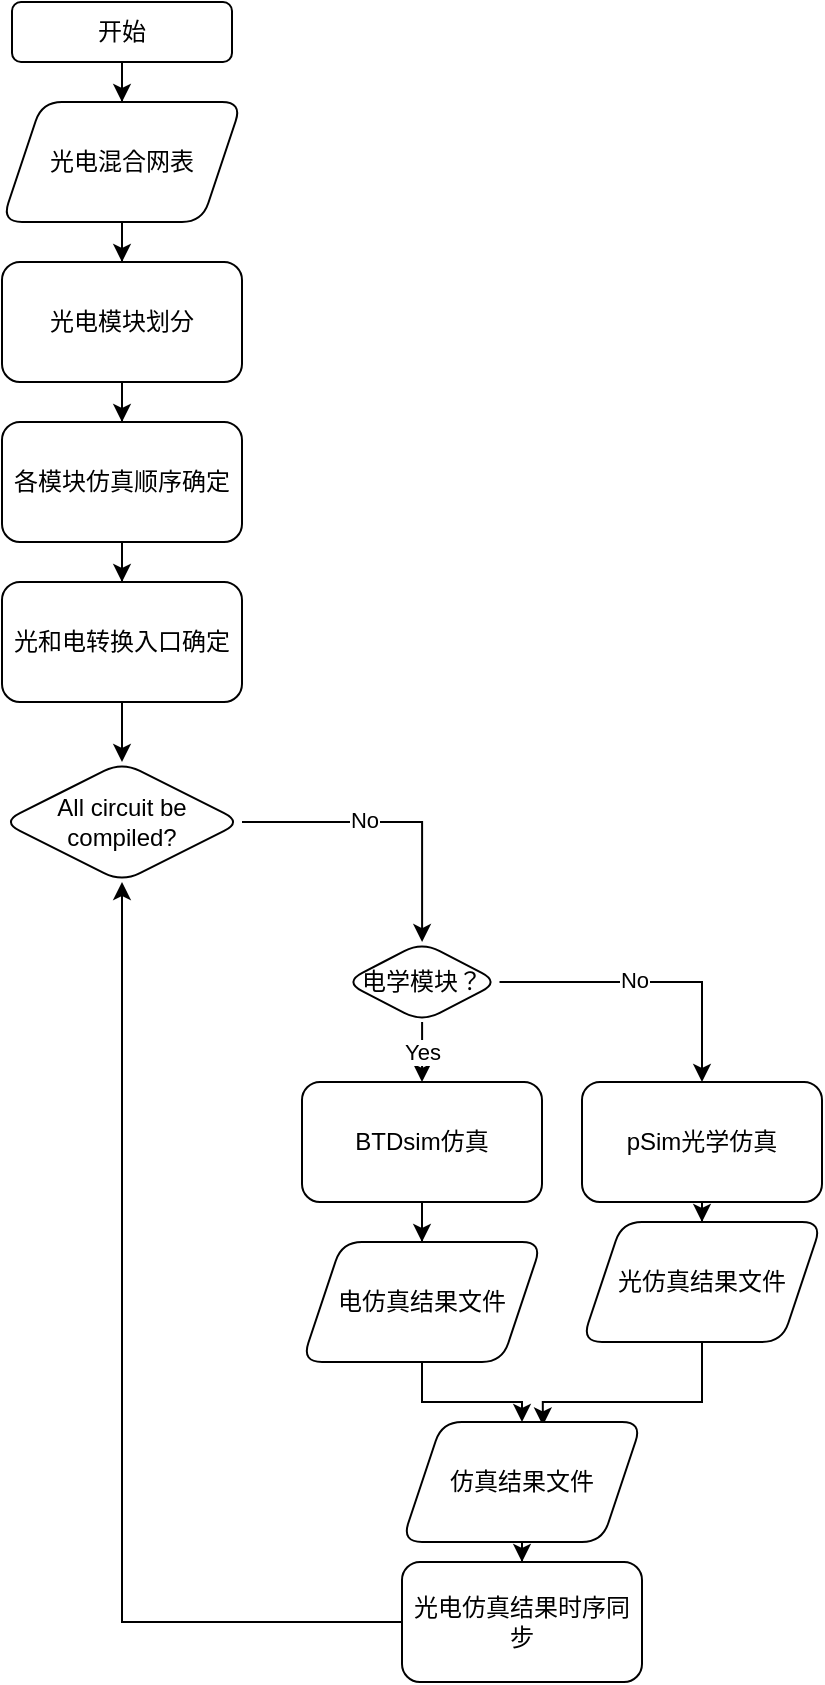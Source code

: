 <mxfile version="20.6.0" type="github">
  <diagram id="C5RBs43oDa-KdzZeNtuy" name="Page-1">
    <mxGraphModel dx="1017" dy="917" grid="1" gridSize="10" guides="1" tooltips="1" connect="1" arrows="1" fold="1" page="1" pageScale="1" pageWidth="827" pageHeight="1169" math="0" shadow="0">
      <root>
        <mxCell id="WIyWlLk6GJQsqaUBKTNV-0" />
        <mxCell id="WIyWlLk6GJQsqaUBKTNV-1" parent="WIyWlLk6GJQsqaUBKTNV-0" />
        <mxCell id="McaCAcof2hRRueGIzk1--2" value="" style="edgeStyle=orthogonalEdgeStyle;rounded=0;orthogonalLoop=1;jettySize=auto;html=1;" edge="1" parent="WIyWlLk6GJQsqaUBKTNV-1" source="McaCAcof2hRRueGIzk1--0" target="McaCAcof2hRRueGIzk1--1">
          <mxGeometry relative="1" as="geometry" />
        </mxCell>
        <mxCell id="McaCAcof2hRRueGIzk1--0" value="开始" style="rounded=1;whiteSpace=wrap;html=1;" vertex="1" parent="WIyWlLk6GJQsqaUBKTNV-1">
          <mxGeometry x="290" y="30" width="110" height="30" as="geometry" />
        </mxCell>
        <mxCell id="McaCAcof2hRRueGIzk1--4" value="" style="edgeStyle=orthogonalEdgeStyle;rounded=0;orthogonalLoop=1;jettySize=auto;html=1;" edge="1" parent="WIyWlLk6GJQsqaUBKTNV-1" source="McaCAcof2hRRueGIzk1--1" target="McaCAcof2hRRueGIzk1--3">
          <mxGeometry relative="1" as="geometry" />
        </mxCell>
        <mxCell id="McaCAcof2hRRueGIzk1--1" value="光电混合网表" style="shape=parallelogram;perimeter=parallelogramPerimeter;whiteSpace=wrap;html=1;fixedSize=1;rounded=1;" vertex="1" parent="WIyWlLk6GJQsqaUBKTNV-1">
          <mxGeometry x="285" y="80" width="120" height="60" as="geometry" />
        </mxCell>
        <mxCell id="McaCAcof2hRRueGIzk1--6" value="" style="edgeStyle=orthogonalEdgeStyle;rounded=0;orthogonalLoop=1;jettySize=auto;html=1;" edge="1" parent="WIyWlLk6GJQsqaUBKTNV-1" source="McaCAcof2hRRueGIzk1--3" target="McaCAcof2hRRueGIzk1--5">
          <mxGeometry relative="1" as="geometry" />
        </mxCell>
        <mxCell id="McaCAcof2hRRueGIzk1--3" value="光电模块划分" style="whiteSpace=wrap;html=1;rounded=1;" vertex="1" parent="WIyWlLk6GJQsqaUBKTNV-1">
          <mxGeometry x="285" y="160" width="120" height="60" as="geometry" />
        </mxCell>
        <mxCell id="McaCAcof2hRRueGIzk1--8" value="" style="edgeStyle=orthogonalEdgeStyle;rounded=0;orthogonalLoop=1;jettySize=auto;html=1;" edge="1" parent="WIyWlLk6GJQsqaUBKTNV-1" source="McaCAcof2hRRueGIzk1--5" target="McaCAcof2hRRueGIzk1--7">
          <mxGeometry relative="1" as="geometry" />
        </mxCell>
        <mxCell id="McaCAcof2hRRueGIzk1--5" value="各模块仿真顺序确定" style="whiteSpace=wrap;html=1;rounded=1;" vertex="1" parent="WIyWlLk6GJQsqaUBKTNV-1">
          <mxGeometry x="285" y="240" width="120" height="60" as="geometry" />
        </mxCell>
        <mxCell id="McaCAcof2hRRueGIzk1--10" value="" style="edgeStyle=orthogonalEdgeStyle;rounded=0;orthogonalLoop=1;jettySize=auto;html=1;entryX=0.5;entryY=0;entryDx=0;entryDy=0;" edge="1" parent="WIyWlLk6GJQsqaUBKTNV-1" source="McaCAcof2hRRueGIzk1--7" target="McaCAcof2hRRueGIzk1--9">
          <mxGeometry relative="1" as="geometry" />
        </mxCell>
        <mxCell id="McaCAcof2hRRueGIzk1--7" value="光和电转换入口确定" style="whiteSpace=wrap;html=1;rounded=1;" vertex="1" parent="WIyWlLk6GJQsqaUBKTNV-1">
          <mxGeometry x="285" y="320" width="120" height="60" as="geometry" />
        </mxCell>
        <mxCell id="McaCAcof2hRRueGIzk1--12" value="" style="edgeStyle=orthogonalEdgeStyle;rounded=0;orthogonalLoop=1;jettySize=auto;html=1;exitX=1;exitY=0.5;exitDx=0;exitDy=0;" edge="1" parent="WIyWlLk6GJQsqaUBKTNV-1" source="McaCAcof2hRRueGIzk1--9" target="McaCAcof2hRRueGIzk1--11">
          <mxGeometry relative="1" as="geometry" />
        </mxCell>
        <mxCell id="McaCAcof2hRRueGIzk1--13" value="No" style="edgeLabel;html=1;align=center;verticalAlign=middle;resizable=0;points=[];" vertex="1" connectable="0" parent="McaCAcof2hRRueGIzk1--12">
          <mxGeometry x="-0.189" y="1" relative="1" as="geometry">
            <mxPoint as="offset" />
          </mxGeometry>
        </mxCell>
        <mxCell id="McaCAcof2hRRueGIzk1--9" value="All circuit be compiled?" style="rhombus;whiteSpace=wrap;html=1;rounded=1;" vertex="1" parent="WIyWlLk6GJQsqaUBKTNV-1">
          <mxGeometry x="285" y="410" width="120" height="60" as="geometry" />
        </mxCell>
        <mxCell id="McaCAcof2hRRueGIzk1--15" value="Yes" style="edgeStyle=orthogonalEdgeStyle;rounded=0;orthogonalLoop=1;jettySize=auto;html=1;" edge="1" parent="WIyWlLk6GJQsqaUBKTNV-1" source="McaCAcof2hRRueGIzk1--11" target="McaCAcof2hRRueGIzk1--14">
          <mxGeometry relative="1" as="geometry" />
        </mxCell>
        <mxCell id="McaCAcof2hRRueGIzk1--17" value="" style="edgeStyle=orthogonalEdgeStyle;rounded=0;orthogonalLoop=1;jettySize=auto;html=1;" edge="1" parent="WIyWlLk6GJQsqaUBKTNV-1" source="McaCAcof2hRRueGIzk1--11" target="McaCAcof2hRRueGIzk1--16">
          <mxGeometry relative="1" as="geometry">
            <Array as="points">
              <mxPoint x="635" y="520" />
            </Array>
          </mxGeometry>
        </mxCell>
        <mxCell id="McaCAcof2hRRueGIzk1--32" value="No" style="edgeLabel;html=1;align=center;verticalAlign=middle;resizable=0;points=[];" vertex="1" connectable="0" parent="McaCAcof2hRRueGIzk1--17">
          <mxGeometry x="-0.117" y="1" relative="1" as="geometry">
            <mxPoint as="offset" />
          </mxGeometry>
        </mxCell>
        <mxCell id="McaCAcof2hRRueGIzk1--11" value="电学模块？" style="rhombus;whiteSpace=wrap;html=1;rounded=1;" vertex="1" parent="WIyWlLk6GJQsqaUBKTNV-1">
          <mxGeometry x="456.25" y="500" width="77.5" height="40" as="geometry" />
        </mxCell>
        <mxCell id="McaCAcof2hRRueGIzk1--20" value="" style="edgeStyle=orthogonalEdgeStyle;rounded=0;orthogonalLoop=1;jettySize=auto;html=1;" edge="1" parent="WIyWlLk6GJQsqaUBKTNV-1" source="McaCAcof2hRRueGIzk1--14" target="McaCAcof2hRRueGIzk1--19">
          <mxGeometry relative="1" as="geometry" />
        </mxCell>
        <mxCell id="McaCAcof2hRRueGIzk1--14" value="BTDsim仿真" style="whiteSpace=wrap;html=1;rounded=1;" vertex="1" parent="WIyWlLk6GJQsqaUBKTNV-1">
          <mxGeometry x="435" y="570" width="120" height="60" as="geometry" />
        </mxCell>
        <mxCell id="McaCAcof2hRRueGIzk1--22" value="" style="edgeStyle=orthogonalEdgeStyle;rounded=0;orthogonalLoop=1;jettySize=auto;html=1;" edge="1" parent="WIyWlLk6GJQsqaUBKTNV-1" source="McaCAcof2hRRueGIzk1--16" target="McaCAcof2hRRueGIzk1--21">
          <mxGeometry relative="1" as="geometry" />
        </mxCell>
        <mxCell id="McaCAcof2hRRueGIzk1--16" value="pSim光学仿真" style="whiteSpace=wrap;html=1;rounded=1;" vertex="1" parent="WIyWlLk6GJQsqaUBKTNV-1">
          <mxGeometry x="575" y="570" width="120" height="60" as="geometry" />
        </mxCell>
        <mxCell id="McaCAcof2hRRueGIzk1--24" style="edgeStyle=orthogonalEdgeStyle;rounded=0;orthogonalLoop=1;jettySize=auto;html=1;" edge="1" parent="WIyWlLk6GJQsqaUBKTNV-1" source="McaCAcof2hRRueGIzk1--19" target="McaCAcof2hRRueGIzk1--23">
          <mxGeometry relative="1" as="geometry" />
        </mxCell>
        <mxCell id="McaCAcof2hRRueGIzk1--19" value="电仿真结果文件" style="shape=parallelogram;perimeter=parallelogramPerimeter;whiteSpace=wrap;html=1;fixedSize=1;rounded=1;" vertex="1" parent="WIyWlLk6GJQsqaUBKTNV-1">
          <mxGeometry x="435" y="650" width="120" height="60" as="geometry" />
        </mxCell>
        <mxCell id="McaCAcof2hRRueGIzk1--25" style="edgeStyle=orthogonalEdgeStyle;rounded=0;orthogonalLoop=1;jettySize=auto;html=1;entryX=0.587;entryY=0.029;entryDx=0;entryDy=0;entryPerimeter=0;" edge="1" parent="WIyWlLk6GJQsqaUBKTNV-1" source="McaCAcof2hRRueGIzk1--21" target="McaCAcof2hRRueGIzk1--23">
          <mxGeometry relative="1" as="geometry">
            <Array as="points">
              <mxPoint x="635" y="730" />
              <mxPoint x="555" y="730" />
            </Array>
          </mxGeometry>
        </mxCell>
        <mxCell id="McaCAcof2hRRueGIzk1--21" value="光仿真结果文件" style="shape=parallelogram;perimeter=parallelogramPerimeter;whiteSpace=wrap;html=1;fixedSize=1;rounded=1;" vertex="1" parent="WIyWlLk6GJQsqaUBKTNV-1">
          <mxGeometry x="575" y="640" width="120" height="60" as="geometry" />
        </mxCell>
        <mxCell id="McaCAcof2hRRueGIzk1--27" style="edgeStyle=orthogonalEdgeStyle;rounded=0;orthogonalLoop=1;jettySize=auto;html=1;entryX=0.5;entryY=0;entryDx=0;entryDy=0;" edge="1" parent="WIyWlLk6GJQsqaUBKTNV-1" source="McaCAcof2hRRueGIzk1--23" target="McaCAcof2hRRueGIzk1--26">
          <mxGeometry relative="1" as="geometry" />
        </mxCell>
        <mxCell id="McaCAcof2hRRueGIzk1--23" value="仿真结果文件" style="shape=parallelogram;perimeter=parallelogramPerimeter;whiteSpace=wrap;html=1;fixedSize=1;rounded=1;" vertex="1" parent="WIyWlLk6GJQsqaUBKTNV-1">
          <mxGeometry x="485" y="740" width="120" height="60" as="geometry" />
        </mxCell>
        <mxCell id="McaCAcof2hRRueGIzk1--30" style="edgeStyle=orthogonalEdgeStyle;rounded=0;orthogonalLoop=1;jettySize=auto;html=1;entryX=0.5;entryY=1;entryDx=0;entryDy=0;" edge="1" parent="WIyWlLk6GJQsqaUBKTNV-1" source="McaCAcof2hRRueGIzk1--26" target="McaCAcof2hRRueGIzk1--9">
          <mxGeometry relative="1" as="geometry" />
        </mxCell>
        <mxCell id="McaCAcof2hRRueGIzk1--26" value="光电仿真结果时序同步" style="whiteSpace=wrap;html=1;rounded=1;" vertex="1" parent="WIyWlLk6GJQsqaUBKTNV-1">
          <mxGeometry x="485" y="810" width="120" height="60" as="geometry" />
        </mxCell>
      </root>
    </mxGraphModel>
  </diagram>
</mxfile>
